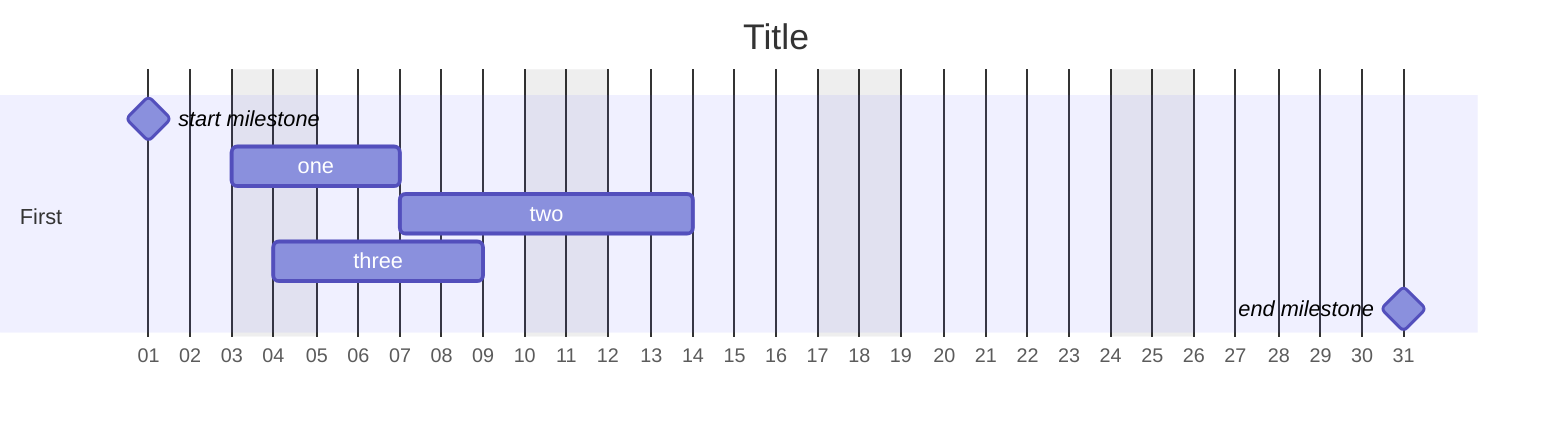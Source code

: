 gantt
    title Title
    dateFormat YYYY-MM-DD
    axisFormat %d
    excludes thursday,friday
    tickInterval 1day
    weekday saturday
    section First
        start milestone: milestone, 2024-10-01, 0d
        one: 2024-10-03, 3d
        two: 5d
        three: 2024-10-04, 5d
        end milestone: milestone, 2024-10-31, 0d